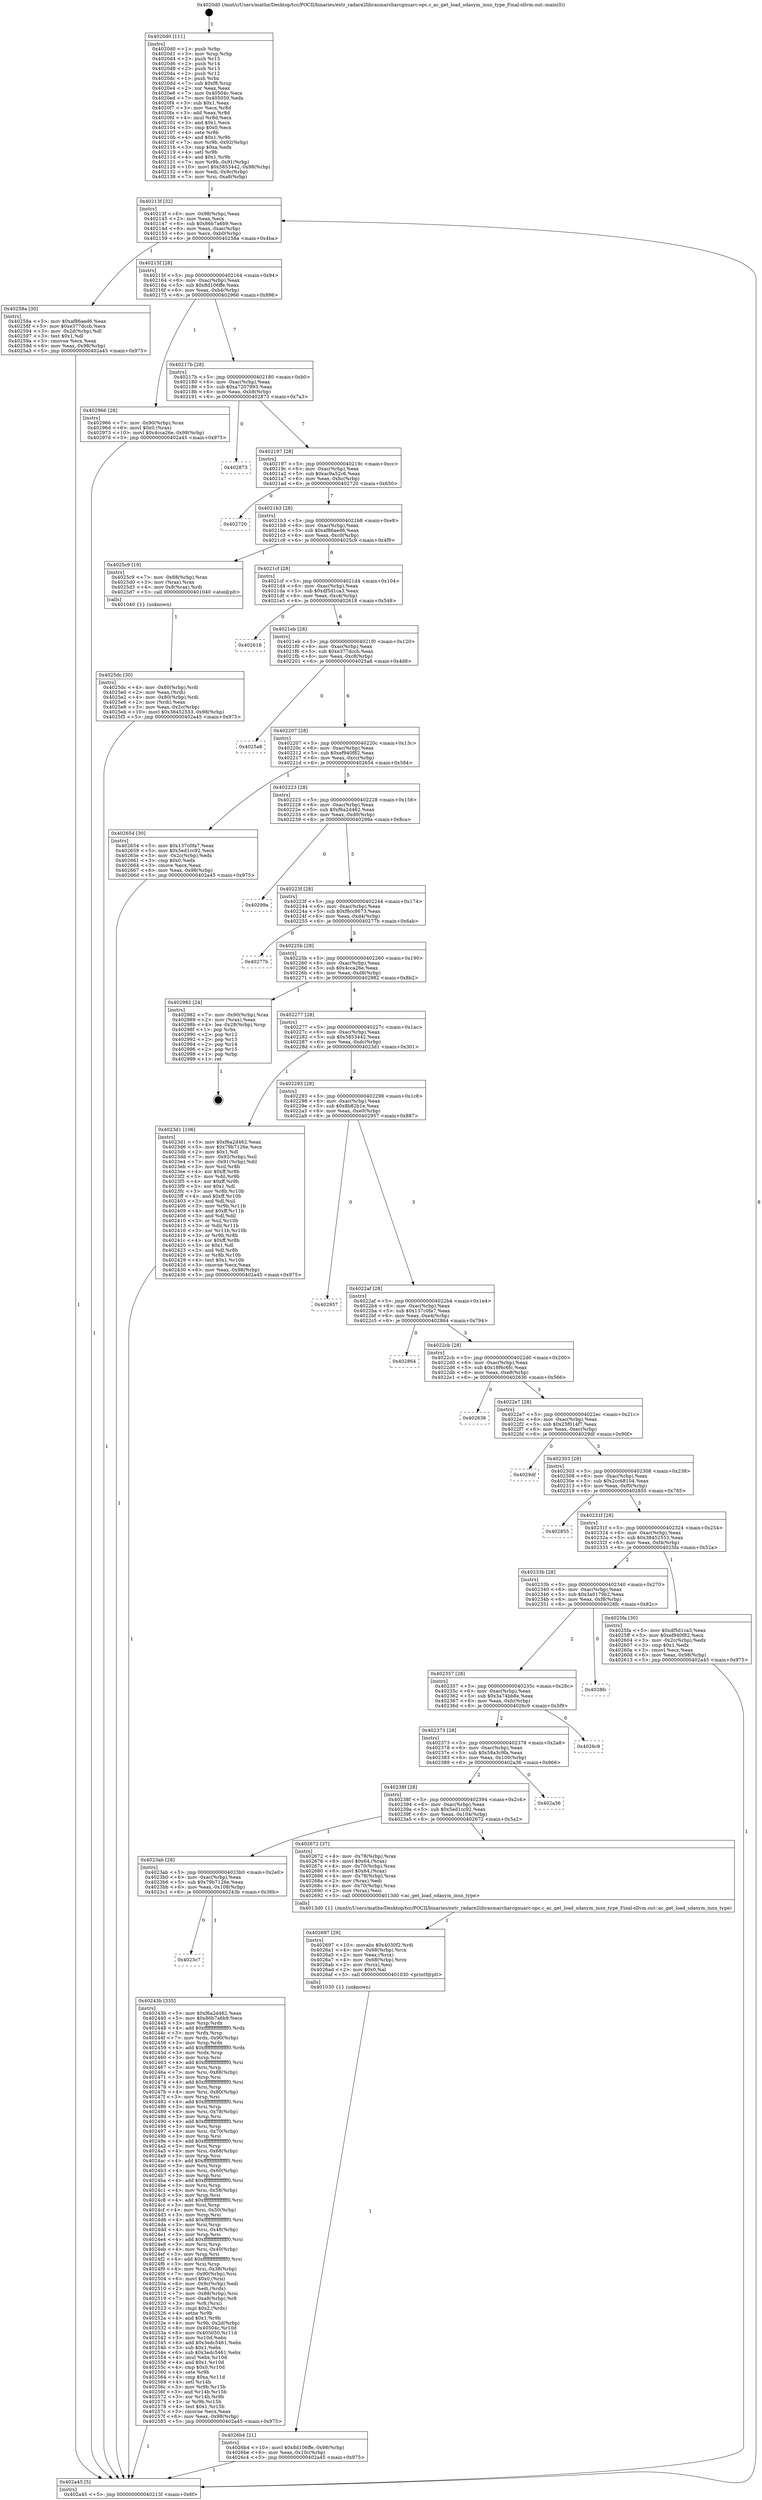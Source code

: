 digraph "0x4020d0" {
  label = "0x4020d0 (/mnt/c/Users/mathe/Desktop/tcc/POCII/binaries/extr_radare2librasmarcharcgnuarc-opc.c_ac_get_load_sdasym_insn_type_Final-ollvm.out::main(0))"
  labelloc = "t"
  node[shape=record]

  Entry [label="",width=0.3,height=0.3,shape=circle,fillcolor=black,style=filled]
  "0x40213f" [label="{
     0x40213f [32]\l
     | [instrs]\l
     &nbsp;&nbsp;0x40213f \<+6\>: mov -0x98(%rbp),%eax\l
     &nbsp;&nbsp;0x402145 \<+2\>: mov %eax,%ecx\l
     &nbsp;&nbsp;0x402147 \<+6\>: sub $0x86b7a6b9,%ecx\l
     &nbsp;&nbsp;0x40214d \<+6\>: mov %eax,-0xac(%rbp)\l
     &nbsp;&nbsp;0x402153 \<+6\>: mov %ecx,-0xb0(%rbp)\l
     &nbsp;&nbsp;0x402159 \<+6\>: je 000000000040258a \<main+0x4ba\>\l
  }"]
  "0x40258a" [label="{
     0x40258a [30]\l
     | [instrs]\l
     &nbsp;&nbsp;0x40258a \<+5\>: mov $0xaf86aed6,%eax\l
     &nbsp;&nbsp;0x40258f \<+5\>: mov $0xe377dccb,%ecx\l
     &nbsp;&nbsp;0x402594 \<+3\>: mov -0x2d(%rbp),%dl\l
     &nbsp;&nbsp;0x402597 \<+3\>: test $0x1,%dl\l
     &nbsp;&nbsp;0x40259a \<+3\>: cmovne %ecx,%eax\l
     &nbsp;&nbsp;0x40259d \<+6\>: mov %eax,-0x98(%rbp)\l
     &nbsp;&nbsp;0x4025a3 \<+5\>: jmp 0000000000402a45 \<main+0x975\>\l
  }"]
  "0x40215f" [label="{
     0x40215f [28]\l
     | [instrs]\l
     &nbsp;&nbsp;0x40215f \<+5\>: jmp 0000000000402164 \<main+0x94\>\l
     &nbsp;&nbsp;0x402164 \<+6\>: mov -0xac(%rbp),%eax\l
     &nbsp;&nbsp;0x40216a \<+5\>: sub $0x8d106ffe,%eax\l
     &nbsp;&nbsp;0x40216f \<+6\>: mov %eax,-0xb4(%rbp)\l
     &nbsp;&nbsp;0x402175 \<+6\>: je 0000000000402966 \<main+0x896\>\l
  }"]
  Exit [label="",width=0.3,height=0.3,shape=circle,fillcolor=black,style=filled,peripheries=2]
  "0x402966" [label="{
     0x402966 [28]\l
     | [instrs]\l
     &nbsp;&nbsp;0x402966 \<+7\>: mov -0x90(%rbp),%rax\l
     &nbsp;&nbsp;0x40296d \<+6\>: movl $0x0,(%rax)\l
     &nbsp;&nbsp;0x402973 \<+10\>: movl $0x4cca26e,-0x98(%rbp)\l
     &nbsp;&nbsp;0x40297d \<+5\>: jmp 0000000000402a45 \<main+0x975\>\l
  }"]
  "0x40217b" [label="{
     0x40217b [28]\l
     | [instrs]\l
     &nbsp;&nbsp;0x40217b \<+5\>: jmp 0000000000402180 \<main+0xb0\>\l
     &nbsp;&nbsp;0x402180 \<+6\>: mov -0xac(%rbp),%eax\l
     &nbsp;&nbsp;0x402186 \<+5\>: sub $0xa7207993,%eax\l
     &nbsp;&nbsp;0x40218b \<+6\>: mov %eax,-0xb8(%rbp)\l
     &nbsp;&nbsp;0x402191 \<+6\>: je 0000000000402873 \<main+0x7a3\>\l
  }"]
  "0x4026b4" [label="{
     0x4026b4 [21]\l
     | [instrs]\l
     &nbsp;&nbsp;0x4026b4 \<+10\>: movl $0x8d106ffe,-0x98(%rbp)\l
     &nbsp;&nbsp;0x4026be \<+6\>: mov %eax,-0x10c(%rbp)\l
     &nbsp;&nbsp;0x4026c4 \<+5\>: jmp 0000000000402a45 \<main+0x975\>\l
  }"]
  "0x402873" [label="{
     0x402873\l
  }", style=dashed]
  "0x402197" [label="{
     0x402197 [28]\l
     | [instrs]\l
     &nbsp;&nbsp;0x402197 \<+5\>: jmp 000000000040219c \<main+0xcc\>\l
     &nbsp;&nbsp;0x40219c \<+6\>: mov -0xac(%rbp),%eax\l
     &nbsp;&nbsp;0x4021a2 \<+5\>: sub $0xac9a52c6,%eax\l
     &nbsp;&nbsp;0x4021a7 \<+6\>: mov %eax,-0xbc(%rbp)\l
     &nbsp;&nbsp;0x4021ad \<+6\>: je 0000000000402720 \<main+0x650\>\l
  }"]
  "0x402697" [label="{
     0x402697 [29]\l
     | [instrs]\l
     &nbsp;&nbsp;0x402697 \<+10\>: movabs $0x4030f2,%rdi\l
     &nbsp;&nbsp;0x4026a1 \<+4\>: mov -0x68(%rbp),%rcx\l
     &nbsp;&nbsp;0x4026a5 \<+2\>: mov %eax,(%rcx)\l
     &nbsp;&nbsp;0x4026a7 \<+4\>: mov -0x68(%rbp),%rcx\l
     &nbsp;&nbsp;0x4026ab \<+2\>: mov (%rcx),%esi\l
     &nbsp;&nbsp;0x4026ad \<+2\>: mov $0x0,%al\l
     &nbsp;&nbsp;0x4026af \<+5\>: call 0000000000401030 \<printf@plt\>\l
     | [calls]\l
     &nbsp;&nbsp;0x401030 \{1\} (unknown)\l
  }"]
  "0x402720" [label="{
     0x402720\l
  }", style=dashed]
  "0x4021b3" [label="{
     0x4021b3 [28]\l
     | [instrs]\l
     &nbsp;&nbsp;0x4021b3 \<+5\>: jmp 00000000004021b8 \<main+0xe8\>\l
     &nbsp;&nbsp;0x4021b8 \<+6\>: mov -0xac(%rbp),%eax\l
     &nbsp;&nbsp;0x4021be \<+5\>: sub $0xaf86aed6,%eax\l
     &nbsp;&nbsp;0x4021c3 \<+6\>: mov %eax,-0xc0(%rbp)\l
     &nbsp;&nbsp;0x4021c9 \<+6\>: je 00000000004025c9 \<main+0x4f9\>\l
  }"]
  "0x4025dc" [label="{
     0x4025dc [30]\l
     | [instrs]\l
     &nbsp;&nbsp;0x4025dc \<+4\>: mov -0x80(%rbp),%rdi\l
     &nbsp;&nbsp;0x4025e0 \<+2\>: mov %eax,(%rdi)\l
     &nbsp;&nbsp;0x4025e2 \<+4\>: mov -0x80(%rbp),%rdi\l
     &nbsp;&nbsp;0x4025e6 \<+2\>: mov (%rdi),%eax\l
     &nbsp;&nbsp;0x4025e8 \<+3\>: mov %eax,-0x2c(%rbp)\l
     &nbsp;&nbsp;0x4025eb \<+10\>: movl $0x38452553,-0x98(%rbp)\l
     &nbsp;&nbsp;0x4025f5 \<+5\>: jmp 0000000000402a45 \<main+0x975\>\l
  }"]
  "0x4025c9" [label="{
     0x4025c9 [19]\l
     | [instrs]\l
     &nbsp;&nbsp;0x4025c9 \<+7\>: mov -0x88(%rbp),%rax\l
     &nbsp;&nbsp;0x4025d0 \<+3\>: mov (%rax),%rax\l
     &nbsp;&nbsp;0x4025d3 \<+4\>: mov 0x8(%rax),%rdi\l
     &nbsp;&nbsp;0x4025d7 \<+5\>: call 0000000000401040 \<atoi@plt\>\l
     | [calls]\l
     &nbsp;&nbsp;0x401040 \{1\} (unknown)\l
  }"]
  "0x4021cf" [label="{
     0x4021cf [28]\l
     | [instrs]\l
     &nbsp;&nbsp;0x4021cf \<+5\>: jmp 00000000004021d4 \<main+0x104\>\l
     &nbsp;&nbsp;0x4021d4 \<+6\>: mov -0xac(%rbp),%eax\l
     &nbsp;&nbsp;0x4021da \<+5\>: sub $0xdf5d1ca3,%eax\l
     &nbsp;&nbsp;0x4021df \<+6\>: mov %eax,-0xc4(%rbp)\l
     &nbsp;&nbsp;0x4021e5 \<+6\>: je 0000000000402618 \<main+0x548\>\l
  }"]
  "0x4023c7" [label="{
     0x4023c7\l
  }", style=dashed]
  "0x402618" [label="{
     0x402618\l
  }", style=dashed]
  "0x4021eb" [label="{
     0x4021eb [28]\l
     | [instrs]\l
     &nbsp;&nbsp;0x4021eb \<+5\>: jmp 00000000004021f0 \<main+0x120\>\l
     &nbsp;&nbsp;0x4021f0 \<+6\>: mov -0xac(%rbp),%eax\l
     &nbsp;&nbsp;0x4021f6 \<+5\>: sub $0xe377dccb,%eax\l
     &nbsp;&nbsp;0x4021fb \<+6\>: mov %eax,-0xc8(%rbp)\l
     &nbsp;&nbsp;0x402201 \<+6\>: je 00000000004025a8 \<main+0x4d8\>\l
  }"]
  "0x40243b" [label="{
     0x40243b [335]\l
     | [instrs]\l
     &nbsp;&nbsp;0x40243b \<+5\>: mov $0xf6a2d462,%eax\l
     &nbsp;&nbsp;0x402440 \<+5\>: mov $0x86b7a6b9,%ecx\l
     &nbsp;&nbsp;0x402445 \<+3\>: mov %rsp,%rdx\l
     &nbsp;&nbsp;0x402448 \<+4\>: add $0xfffffffffffffff0,%rdx\l
     &nbsp;&nbsp;0x40244c \<+3\>: mov %rdx,%rsp\l
     &nbsp;&nbsp;0x40244f \<+7\>: mov %rdx,-0x90(%rbp)\l
     &nbsp;&nbsp;0x402456 \<+3\>: mov %rsp,%rdx\l
     &nbsp;&nbsp;0x402459 \<+4\>: add $0xfffffffffffffff0,%rdx\l
     &nbsp;&nbsp;0x40245d \<+3\>: mov %rdx,%rsp\l
     &nbsp;&nbsp;0x402460 \<+3\>: mov %rsp,%rsi\l
     &nbsp;&nbsp;0x402463 \<+4\>: add $0xfffffffffffffff0,%rsi\l
     &nbsp;&nbsp;0x402467 \<+3\>: mov %rsi,%rsp\l
     &nbsp;&nbsp;0x40246a \<+7\>: mov %rsi,-0x88(%rbp)\l
     &nbsp;&nbsp;0x402471 \<+3\>: mov %rsp,%rsi\l
     &nbsp;&nbsp;0x402474 \<+4\>: add $0xfffffffffffffff0,%rsi\l
     &nbsp;&nbsp;0x402478 \<+3\>: mov %rsi,%rsp\l
     &nbsp;&nbsp;0x40247b \<+4\>: mov %rsi,-0x80(%rbp)\l
     &nbsp;&nbsp;0x40247f \<+3\>: mov %rsp,%rsi\l
     &nbsp;&nbsp;0x402482 \<+4\>: add $0xfffffffffffffff0,%rsi\l
     &nbsp;&nbsp;0x402486 \<+3\>: mov %rsi,%rsp\l
     &nbsp;&nbsp;0x402489 \<+4\>: mov %rsi,-0x78(%rbp)\l
     &nbsp;&nbsp;0x40248d \<+3\>: mov %rsp,%rsi\l
     &nbsp;&nbsp;0x402490 \<+4\>: add $0xfffffffffffffff0,%rsi\l
     &nbsp;&nbsp;0x402494 \<+3\>: mov %rsi,%rsp\l
     &nbsp;&nbsp;0x402497 \<+4\>: mov %rsi,-0x70(%rbp)\l
     &nbsp;&nbsp;0x40249b \<+3\>: mov %rsp,%rsi\l
     &nbsp;&nbsp;0x40249e \<+4\>: add $0xfffffffffffffff0,%rsi\l
     &nbsp;&nbsp;0x4024a2 \<+3\>: mov %rsi,%rsp\l
     &nbsp;&nbsp;0x4024a5 \<+4\>: mov %rsi,-0x68(%rbp)\l
     &nbsp;&nbsp;0x4024a9 \<+3\>: mov %rsp,%rsi\l
     &nbsp;&nbsp;0x4024ac \<+4\>: add $0xfffffffffffffff0,%rsi\l
     &nbsp;&nbsp;0x4024b0 \<+3\>: mov %rsi,%rsp\l
     &nbsp;&nbsp;0x4024b3 \<+4\>: mov %rsi,-0x60(%rbp)\l
     &nbsp;&nbsp;0x4024b7 \<+3\>: mov %rsp,%rsi\l
     &nbsp;&nbsp;0x4024ba \<+4\>: add $0xfffffffffffffff0,%rsi\l
     &nbsp;&nbsp;0x4024be \<+3\>: mov %rsi,%rsp\l
     &nbsp;&nbsp;0x4024c1 \<+4\>: mov %rsi,-0x58(%rbp)\l
     &nbsp;&nbsp;0x4024c5 \<+3\>: mov %rsp,%rsi\l
     &nbsp;&nbsp;0x4024c8 \<+4\>: add $0xfffffffffffffff0,%rsi\l
     &nbsp;&nbsp;0x4024cc \<+3\>: mov %rsi,%rsp\l
     &nbsp;&nbsp;0x4024cf \<+4\>: mov %rsi,-0x50(%rbp)\l
     &nbsp;&nbsp;0x4024d3 \<+3\>: mov %rsp,%rsi\l
     &nbsp;&nbsp;0x4024d6 \<+4\>: add $0xfffffffffffffff0,%rsi\l
     &nbsp;&nbsp;0x4024da \<+3\>: mov %rsi,%rsp\l
     &nbsp;&nbsp;0x4024dd \<+4\>: mov %rsi,-0x48(%rbp)\l
     &nbsp;&nbsp;0x4024e1 \<+3\>: mov %rsp,%rsi\l
     &nbsp;&nbsp;0x4024e4 \<+4\>: add $0xfffffffffffffff0,%rsi\l
     &nbsp;&nbsp;0x4024e8 \<+3\>: mov %rsi,%rsp\l
     &nbsp;&nbsp;0x4024eb \<+4\>: mov %rsi,-0x40(%rbp)\l
     &nbsp;&nbsp;0x4024ef \<+3\>: mov %rsp,%rsi\l
     &nbsp;&nbsp;0x4024f2 \<+4\>: add $0xfffffffffffffff0,%rsi\l
     &nbsp;&nbsp;0x4024f6 \<+3\>: mov %rsi,%rsp\l
     &nbsp;&nbsp;0x4024f9 \<+4\>: mov %rsi,-0x38(%rbp)\l
     &nbsp;&nbsp;0x4024fd \<+7\>: mov -0x90(%rbp),%rsi\l
     &nbsp;&nbsp;0x402504 \<+6\>: movl $0x0,(%rsi)\l
     &nbsp;&nbsp;0x40250a \<+6\>: mov -0x9c(%rbp),%edi\l
     &nbsp;&nbsp;0x402510 \<+2\>: mov %edi,(%rdx)\l
     &nbsp;&nbsp;0x402512 \<+7\>: mov -0x88(%rbp),%rsi\l
     &nbsp;&nbsp;0x402519 \<+7\>: mov -0xa8(%rbp),%r8\l
     &nbsp;&nbsp;0x402520 \<+3\>: mov %r8,(%rsi)\l
     &nbsp;&nbsp;0x402523 \<+3\>: cmpl $0x2,(%rdx)\l
     &nbsp;&nbsp;0x402526 \<+4\>: setne %r9b\l
     &nbsp;&nbsp;0x40252a \<+4\>: and $0x1,%r9b\l
     &nbsp;&nbsp;0x40252e \<+4\>: mov %r9b,-0x2d(%rbp)\l
     &nbsp;&nbsp;0x402532 \<+8\>: mov 0x40504c,%r10d\l
     &nbsp;&nbsp;0x40253a \<+8\>: mov 0x405050,%r11d\l
     &nbsp;&nbsp;0x402542 \<+3\>: mov %r10d,%ebx\l
     &nbsp;&nbsp;0x402545 \<+6\>: add $0x3edc5461,%ebx\l
     &nbsp;&nbsp;0x40254b \<+3\>: sub $0x1,%ebx\l
     &nbsp;&nbsp;0x40254e \<+6\>: sub $0x3edc5461,%ebx\l
     &nbsp;&nbsp;0x402554 \<+4\>: imul %ebx,%r10d\l
     &nbsp;&nbsp;0x402558 \<+4\>: and $0x1,%r10d\l
     &nbsp;&nbsp;0x40255c \<+4\>: cmp $0x0,%r10d\l
     &nbsp;&nbsp;0x402560 \<+4\>: sete %r9b\l
     &nbsp;&nbsp;0x402564 \<+4\>: cmp $0xa,%r11d\l
     &nbsp;&nbsp;0x402568 \<+4\>: setl %r14b\l
     &nbsp;&nbsp;0x40256c \<+3\>: mov %r9b,%r15b\l
     &nbsp;&nbsp;0x40256f \<+3\>: and %r14b,%r15b\l
     &nbsp;&nbsp;0x402572 \<+3\>: xor %r14b,%r9b\l
     &nbsp;&nbsp;0x402575 \<+3\>: or %r9b,%r15b\l
     &nbsp;&nbsp;0x402578 \<+4\>: test $0x1,%r15b\l
     &nbsp;&nbsp;0x40257c \<+3\>: cmovne %ecx,%eax\l
     &nbsp;&nbsp;0x40257f \<+6\>: mov %eax,-0x98(%rbp)\l
     &nbsp;&nbsp;0x402585 \<+5\>: jmp 0000000000402a45 \<main+0x975\>\l
  }"]
  "0x4025a8" [label="{
     0x4025a8\l
  }", style=dashed]
  "0x402207" [label="{
     0x402207 [28]\l
     | [instrs]\l
     &nbsp;&nbsp;0x402207 \<+5\>: jmp 000000000040220c \<main+0x13c\>\l
     &nbsp;&nbsp;0x40220c \<+6\>: mov -0xac(%rbp),%eax\l
     &nbsp;&nbsp;0x402212 \<+5\>: sub $0xef940f82,%eax\l
     &nbsp;&nbsp;0x402217 \<+6\>: mov %eax,-0xcc(%rbp)\l
     &nbsp;&nbsp;0x40221d \<+6\>: je 0000000000402654 \<main+0x584\>\l
  }"]
  "0x4023ab" [label="{
     0x4023ab [28]\l
     | [instrs]\l
     &nbsp;&nbsp;0x4023ab \<+5\>: jmp 00000000004023b0 \<main+0x2e0\>\l
     &nbsp;&nbsp;0x4023b0 \<+6\>: mov -0xac(%rbp),%eax\l
     &nbsp;&nbsp;0x4023b6 \<+5\>: sub $0x79b7126e,%eax\l
     &nbsp;&nbsp;0x4023bb \<+6\>: mov %eax,-0x108(%rbp)\l
     &nbsp;&nbsp;0x4023c1 \<+6\>: je 000000000040243b \<main+0x36b\>\l
  }"]
  "0x402654" [label="{
     0x402654 [30]\l
     | [instrs]\l
     &nbsp;&nbsp;0x402654 \<+5\>: mov $0x137c0fa7,%eax\l
     &nbsp;&nbsp;0x402659 \<+5\>: mov $0x5ed1cc92,%ecx\l
     &nbsp;&nbsp;0x40265e \<+3\>: mov -0x2c(%rbp),%edx\l
     &nbsp;&nbsp;0x402661 \<+3\>: cmp $0x0,%edx\l
     &nbsp;&nbsp;0x402664 \<+3\>: cmove %ecx,%eax\l
     &nbsp;&nbsp;0x402667 \<+6\>: mov %eax,-0x98(%rbp)\l
     &nbsp;&nbsp;0x40266d \<+5\>: jmp 0000000000402a45 \<main+0x975\>\l
  }"]
  "0x402223" [label="{
     0x402223 [28]\l
     | [instrs]\l
     &nbsp;&nbsp;0x402223 \<+5\>: jmp 0000000000402228 \<main+0x158\>\l
     &nbsp;&nbsp;0x402228 \<+6\>: mov -0xac(%rbp),%eax\l
     &nbsp;&nbsp;0x40222e \<+5\>: sub $0xf6a2d462,%eax\l
     &nbsp;&nbsp;0x402233 \<+6\>: mov %eax,-0xd0(%rbp)\l
     &nbsp;&nbsp;0x402239 \<+6\>: je 000000000040299a \<main+0x8ca\>\l
  }"]
  "0x402672" [label="{
     0x402672 [37]\l
     | [instrs]\l
     &nbsp;&nbsp;0x402672 \<+4\>: mov -0x78(%rbp),%rax\l
     &nbsp;&nbsp;0x402676 \<+6\>: movl $0x64,(%rax)\l
     &nbsp;&nbsp;0x40267c \<+4\>: mov -0x70(%rbp),%rax\l
     &nbsp;&nbsp;0x402680 \<+6\>: movl $0x64,(%rax)\l
     &nbsp;&nbsp;0x402686 \<+4\>: mov -0x78(%rbp),%rax\l
     &nbsp;&nbsp;0x40268a \<+2\>: mov (%rax),%edi\l
     &nbsp;&nbsp;0x40268c \<+4\>: mov -0x70(%rbp),%rax\l
     &nbsp;&nbsp;0x402690 \<+2\>: mov (%rax),%esi\l
     &nbsp;&nbsp;0x402692 \<+5\>: call 00000000004013d0 \<ac_get_load_sdasym_insn_type\>\l
     | [calls]\l
     &nbsp;&nbsp;0x4013d0 \{1\} (/mnt/c/Users/mathe/Desktop/tcc/POCII/binaries/extr_radare2librasmarcharcgnuarc-opc.c_ac_get_load_sdasym_insn_type_Final-ollvm.out::ac_get_load_sdasym_insn_type)\l
  }"]
  "0x40299a" [label="{
     0x40299a\l
  }", style=dashed]
  "0x40223f" [label="{
     0x40223f [28]\l
     | [instrs]\l
     &nbsp;&nbsp;0x40223f \<+5\>: jmp 0000000000402244 \<main+0x174\>\l
     &nbsp;&nbsp;0x402244 \<+6\>: mov -0xac(%rbp),%eax\l
     &nbsp;&nbsp;0x40224a \<+5\>: sub $0xf8cc8673,%eax\l
     &nbsp;&nbsp;0x40224f \<+6\>: mov %eax,-0xd4(%rbp)\l
     &nbsp;&nbsp;0x402255 \<+6\>: je 000000000040277b \<main+0x6ab\>\l
  }"]
  "0x40238f" [label="{
     0x40238f [28]\l
     | [instrs]\l
     &nbsp;&nbsp;0x40238f \<+5\>: jmp 0000000000402394 \<main+0x2c4\>\l
     &nbsp;&nbsp;0x402394 \<+6\>: mov -0xac(%rbp),%eax\l
     &nbsp;&nbsp;0x40239a \<+5\>: sub $0x5ed1cc92,%eax\l
     &nbsp;&nbsp;0x40239f \<+6\>: mov %eax,-0x104(%rbp)\l
     &nbsp;&nbsp;0x4023a5 \<+6\>: je 0000000000402672 \<main+0x5a2\>\l
  }"]
  "0x40277b" [label="{
     0x40277b\l
  }", style=dashed]
  "0x40225b" [label="{
     0x40225b [28]\l
     | [instrs]\l
     &nbsp;&nbsp;0x40225b \<+5\>: jmp 0000000000402260 \<main+0x190\>\l
     &nbsp;&nbsp;0x402260 \<+6\>: mov -0xac(%rbp),%eax\l
     &nbsp;&nbsp;0x402266 \<+5\>: sub $0x4cca26e,%eax\l
     &nbsp;&nbsp;0x40226b \<+6\>: mov %eax,-0xd8(%rbp)\l
     &nbsp;&nbsp;0x402271 \<+6\>: je 0000000000402982 \<main+0x8b2\>\l
  }"]
  "0x402a36" [label="{
     0x402a36\l
  }", style=dashed]
  "0x402982" [label="{
     0x402982 [24]\l
     | [instrs]\l
     &nbsp;&nbsp;0x402982 \<+7\>: mov -0x90(%rbp),%rax\l
     &nbsp;&nbsp;0x402989 \<+2\>: mov (%rax),%eax\l
     &nbsp;&nbsp;0x40298b \<+4\>: lea -0x28(%rbp),%rsp\l
     &nbsp;&nbsp;0x40298f \<+1\>: pop %rbx\l
     &nbsp;&nbsp;0x402990 \<+2\>: pop %r12\l
     &nbsp;&nbsp;0x402992 \<+2\>: pop %r13\l
     &nbsp;&nbsp;0x402994 \<+2\>: pop %r14\l
     &nbsp;&nbsp;0x402996 \<+2\>: pop %r15\l
     &nbsp;&nbsp;0x402998 \<+1\>: pop %rbp\l
     &nbsp;&nbsp;0x402999 \<+1\>: ret\l
  }"]
  "0x402277" [label="{
     0x402277 [28]\l
     | [instrs]\l
     &nbsp;&nbsp;0x402277 \<+5\>: jmp 000000000040227c \<main+0x1ac\>\l
     &nbsp;&nbsp;0x40227c \<+6\>: mov -0xac(%rbp),%eax\l
     &nbsp;&nbsp;0x402282 \<+5\>: sub $0x5853442,%eax\l
     &nbsp;&nbsp;0x402287 \<+6\>: mov %eax,-0xdc(%rbp)\l
     &nbsp;&nbsp;0x40228d \<+6\>: je 00000000004023d1 \<main+0x301\>\l
  }"]
  "0x402373" [label="{
     0x402373 [28]\l
     | [instrs]\l
     &nbsp;&nbsp;0x402373 \<+5\>: jmp 0000000000402378 \<main+0x2a8\>\l
     &nbsp;&nbsp;0x402378 \<+6\>: mov -0xac(%rbp),%eax\l
     &nbsp;&nbsp;0x40237e \<+5\>: sub $0x58a3c9fa,%eax\l
     &nbsp;&nbsp;0x402383 \<+6\>: mov %eax,-0x100(%rbp)\l
     &nbsp;&nbsp;0x402389 \<+6\>: je 0000000000402a36 \<main+0x966\>\l
  }"]
  "0x4023d1" [label="{
     0x4023d1 [106]\l
     | [instrs]\l
     &nbsp;&nbsp;0x4023d1 \<+5\>: mov $0xf6a2d462,%eax\l
     &nbsp;&nbsp;0x4023d6 \<+5\>: mov $0x79b7126e,%ecx\l
     &nbsp;&nbsp;0x4023db \<+2\>: mov $0x1,%dl\l
     &nbsp;&nbsp;0x4023dd \<+7\>: mov -0x92(%rbp),%sil\l
     &nbsp;&nbsp;0x4023e4 \<+7\>: mov -0x91(%rbp),%dil\l
     &nbsp;&nbsp;0x4023eb \<+3\>: mov %sil,%r8b\l
     &nbsp;&nbsp;0x4023ee \<+4\>: xor $0xff,%r8b\l
     &nbsp;&nbsp;0x4023f2 \<+3\>: mov %dil,%r9b\l
     &nbsp;&nbsp;0x4023f5 \<+4\>: xor $0xff,%r9b\l
     &nbsp;&nbsp;0x4023f9 \<+3\>: xor $0x1,%dl\l
     &nbsp;&nbsp;0x4023fc \<+3\>: mov %r8b,%r10b\l
     &nbsp;&nbsp;0x4023ff \<+4\>: and $0xff,%r10b\l
     &nbsp;&nbsp;0x402403 \<+3\>: and %dl,%sil\l
     &nbsp;&nbsp;0x402406 \<+3\>: mov %r9b,%r11b\l
     &nbsp;&nbsp;0x402409 \<+4\>: and $0xff,%r11b\l
     &nbsp;&nbsp;0x40240d \<+3\>: and %dl,%dil\l
     &nbsp;&nbsp;0x402410 \<+3\>: or %sil,%r10b\l
     &nbsp;&nbsp;0x402413 \<+3\>: or %dil,%r11b\l
     &nbsp;&nbsp;0x402416 \<+3\>: xor %r11b,%r10b\l
     &nbsp;&nbsp;0x402419 \<+3\>: or %r9b,%r8b\l
     &nbsp;&nbsp;0x40241c \<+4\>: xor $0xff,%r8b\l
     &nbsp;&nbsp;0x402420 \<+3\>: or $0x1,%dl\l
     &nbsp;&nbsp;0x402423 \<+3\>: and %dl,%r8b\l
     &nbsp;&nbsp;0x402426 \<+3\>: or %r8b,%r10b\l
     &nbsp;&nbsp;0x402429 \<+4\>: test $0x1,%r10b\l
     &nbsp;&nbsp;0x40242d \<+3\>: cmovne %ecx,%eax\l
     &nbsp;&nbsp;0x402430 \<+6\>: mov %eax,-0x98(%rbp)\l
     &nbsp;&nbsp;0x402436 \<+5\>: jmp 0000000000402a45 \<main+0x975\>\l
  }"]
  "0x402293" [label="{
     0x402293 [28]\l
     | [instrs]\l
     &nbsp;&nbsp;0x402293 \<+5\>: jmp 0000000000402298 \<main+0x1c8\>\l
     &nbsp;&nbsp;0x402298 \<+6\>: mov -0xac(%rbp),%eax\l
     &nbsp;&nbsp;0x40229e \<+5\>: sub $0x8b82b1e,%eax\l
     &nbsp;&nbsp;0x4022a3 \<+6\>: mov %eax,-0xe0(%rbp)\l
     &nbsp;&nbsp;0x4022a9 \<+6\>: je 0000000000402957 \<main+0x887\>\l
  }"]
  "0x402a45" [label="{
     0x402a45 [5]\l
     | [instrs]\l
     &nbsp;&nbsp;0x402a45 \<+5\>: jmp 000000000040213f \<main+0x6f\>\l
  }"]
  "0x4020d0" [label="{
     0x4020d0 [111]\l
     | [instrs]\l
     &nbsp;&nbsp;0x4020d0 \<+1\>: push %rbp\l
     &nbsp;&nbsp;0x4020d1 \<+3\>: mov %rsp,%rbp\l
     &nbsp;&nbsp;0x4020d4 \<+2\>: push %r15\l
     &nbsp;&nbsp;0x4020d6 \<+2\>: push %r14\l
     &nbsp;&nbsp;0x4020d8 \<+2\>: push %r13\l
     &nbsp;&nbsp;0x4020da \<+2\>: push %r12\l
     &nbsp;&nbsp;0x4020dc \<+1\>: push %rbx\l
     &nbsp;&nbsp;0x4020dd \<+7\>: sub $0xf8,%rsp\l
     &nbsp;&nbsp;0x4020e4 \<+2\>: xor %eax,%eax\l
     &nbsp;&nbsp;0x4020e6 \<+7\>: mov 0x40504c,%ecx\l
     &nbsp;&nbsp;0x4020ed \<+7\>: mov 0x405050,%edx\l
     &nbsp;&nbsp;0x4020f4 \<+3\>: sub $0x1,%eax\l
     &nbsp;&nbsp;0x4020f7 \<+3\>: mov %ecx,%r8d\l
     &nbsp;&nbsp;0x4020fa \<+3\>: add %eax,%r8d\l
     &nbsp;&nbsp;0x4020fd \<+4\>: imul %r8d,%ecx\l
     &nbsp;&nbsp;0x402101 \<+3\>: and $0x1,%ecx\l
     &nbsp;&nbsp;0x402104 \<+3\>: cmp $0x0,%ecx\l
     &nbsp;&nbsp;0x402107 \<+4\>: sete %r9b\l
     &nbsp;&nbsp;0x40210b \<+4\>: and $0x1,%r9b\l
     &nbsp;&nbsp;0x40210f \<+7\>: mov %r9b,-0x92(%rbp)\l
     &nbsp;&nbsp;0x402116 \<+3\>: cmp $0xa,%edx\l
     &nbsp;&nbsp;0x402119 \<+4\>: setl %r9b\l
     &nbsp;&nbsp;0x40211d \<+4\>: and $0x1,%r9b\l
     &nbsp;&nbsp;0x402121 \<+7\>: mov %r9b,-0x91(%rbp)\l
     &nbsp;&nbsp;0x402128 \<+10\>: movl $0x5853442,-0x98(%rbp)\l
     &nbsp;&nbsp;0x402132 \<+6\>: mov %edi,-0x9c(%rbp)\l
     &nbsp;&nbsp;0x402138 \<+7\>: mov %rsi,-0xa8(%rbp)\l
  }"]
  "0x4026c9" [label="{
     0x4026c9\l
  }", style=dashed]
  "0x402957" [label="{
     0x402957\l
  }", style=dashed]
  "0x4022af" [label="{
     0x4022af [28]\l
     | [instrs]\l
     &nbsp;&nbsp;0x4022af \<+5\>: jmp 00000000004022b4 \<main+0x1e4\>\l
     &nbsp;&nbsp;0x4022b4 \<+6\>: mov -0xac(%rbp),%eax\l
     &nbsp;&nbsp;0x4022ba \<+5\>: sub $0x137c0fa7,%eax\l
     &nbsp;&nbsp;0x4022bf \<+6\>: mov %eax,-0xe4(%rbp)\l
     &nbsp;&nbsp;0x4022c5 \<+6\>: je 0000000000402864 \<main+0x794\>\l
  }"]
  "0x402357" [label="{
     0x402357 [28]\l
     | [instrs]\l
     &nbsp;&nbsp;0x402357 \<+5\>: jmp 000000000040235c \<main+0x28c\>\l
     &nbsp;&nbsp;0x40235c \<+6\>: mov -0xac(%rbp),%eax\l
     &nbsp;&nbsp;0x402362 \<+5\>: sub $0x3a74bb8e,%eax\l
     &nbsp;&nbsp;0x402367 \<+6\>: mov %eax,-0xfc(%rbp)\l
     &nbsp;&nbsp;0x40236d \<+6\>: je 00000000004026c9 \<main+0x5f9\>\l
  }"]
  "0x402864" [label="{
     0x402864\l
  }", style=dashed]
  "0x4022cb" [label="{
     0x4022cb [28]\l
     | [instrs]\l
     &nbsp;&nbsp;0x4022cb \<+5\>: jmp 00000000004022d0 \<main+0x200\>\l
     &nbsp;&nbsp;0x4022d0 \<+6\>: mov -0xac(%rbp),%eax\l
     &nbsp;&nbsp;0x4022d6 \<+5\>: sub $0x18f6c6fc,%eax\l
     &nbsp;&nbsp;0x4022db \<+6\>: mov %eax,-0xe8(%rbp)\l
     &nbsp;&nbsp;0x4022e1 \<+6\>: je 0000000000402636 \<main+0x566\>\l
  }"]
  "0x4028fc" [label="{
     0x4028fc\l
  }", style=dashed]
  "0x402636" [label="{
     0x402636\l
  }", style=dashed]
  "0x4022e7" [label="{
     0x4022e7 [28]\l
     | [instrs]\l
     &nbsp;&nbsp;0x4022e7 \<+5\>: jmp 00000000004022ec \<main+0x21c\>\l
     &nbsp;&nbsp;0x4022ec \<+6\>: mov -0xac(%rbp),%eax\l
     &nbsp;&nbsp;0x4022f2 \<+5\>: sub $0x25f014f7,%eax\l
     &nbsp;&nbsp;0x4022f7 \<+6\>: mov %eax,-0xec(%rbp)\l
     &nbsp;&nbsp;0x4022fd \<+6\>: je 00000000004029df \<main+0x90f\>\l
  }"]
  "0x40233b" [label="{
     0x40233b [28]\l
     | [instrs]\l
     &nbsp;&nbsp;0x40233b \<+5\>: jmp 0000000000402340 \<main+0x270\>\l
     &nbsp;&nbsp;0x402340 \<+6\>: mov -0xac(%rbp),%eax\l
     &nbsp;&nbsp;0x402346 \<+5\>: sub $0x3a0179b2,%eax\l
     &nbsp;&nbsp;0x40234b \<+6\>: mov %eax,-0xf8(%rbp)\l
     &nbsp;&nbsp;0x402351 \<+6\>: je 00000000004028fc \<main+0x82c\>\l
  }"]
  "0x4029df" [label="{
     0x4029df\l
  }", style=dashed]
  "0x402303" [label="{
     0x402303 [28]\l
     | [instrs]\l
     &nbsp;&nbsp;0x402303 \<+5\>: jmp 0000000000402308 \<main+0x238\>\l
     &nbsp;&nbsp;0x402308 \<+6\>: mov -0xac(%rbp),%eax\l
     &nbsp;&nbsp;0x40230e \<+5\>: sub $0x2cc68104,%eax\l
     &nbsp;&nbsp;0x402313 \<+6\>: mov %eax,-0xf0(%rbp)\l
     &nbsp;&nbsp;0x402319 \<+6\>: je 0000000000402855 \<main+0x785\>\l
  }"]
  "0x4025fa" [label="{
     0x4025fa [30]\l
     | [instrs]\l
     &nbsp;&nbsp;0x4025fa \<+5\>: mov $0xdf5d1ca3,%eax\l
     &nbsp;&nbsp;0x4025ff \<+5\>: mov $0xef940f82,%ecx\l
     &nbsp;&nbsp;0x402604 \<+3\>: mov -0x2c(%rbp),%edx\l
     &nbsp;&nbsp;0x402607 \<+3\>: cmp $0x1,%edx\l
     &nbsp;&nbsp;0x40260a \<+3\>: cmovl %ecx,%eax\l
     &nbsp;&nbsp;0x40260d \<+6\>: mov %eax,-0x98(%rbp)\l
     &nbsp;&nbsp;0x402613 \<+5\>: jmp 0000000000402a45 \<main+0x975\>\l
  }"]
  "0x402855" [label="{
     0x402855\l
  }", style=dashed]
  "0x40231f" [label="{
     0x40231f [28]\l
     | [instrs]\l
     &nbsp;&nbsp;0x40231f \<+5\>: jmp 0000000000402324 \<main+0x254\>\l
     &nbsp;&nbsp;0x402324 \<+6\>: mov -0xac(%rbp),%eax\l
     &nbsp;&nbsp;0x40232a \<+5\>: sub $0x38452553,%eax\l
     &nbsp;&nbsp;0x40232f \<+6\>: mov %eax,-0xf4(%rbp)\l
     &nbsp;&nbsp;0x402335 \<+6\>: je 00000000004025fa \<main+0x52a\>\l
  }"]
  Entry -> "0x4020d0" [label=" 1"]
  "0x40213f" -> "0x40258a" [label=" 1"]
  "0x40213f" -> "0x40215f" [label=" 8"]
  "0x402982" -> Exit [label=" 1"]
  "0x40215f" -> "0x402966" [label=" 1"]
  "0x40215f" -> "0x40217b" [label=" 7"]
  "0x402966" -> "0x402a45" [label=" 1"]
  "0x40217b" -> "0x402873" [label=" 0"]
  "0x40217b" -> "0x402197" [label=" 7"]
  "0x4026b4" -> "0x402a45" [label=" 1"]
  "0x402197" -> "0x402720" [label=" 0"]
  "0x402197" -> "0x4021b3" [label=" 7"]
  "0x402697" -> "0x4026b4" [label=" 1"]
  "0x4021b3" -> "0x4025c9" [label=" 1"]
  "0x4021b3" -> "0x4021cf" [label=" 6"]
  "0x402672" -> "0x402697" [label=" 1"]
  "0x4021cf" -> "0x402618" [label=" 0"]
  "0x4021cf" -> "0x4021eb" [label=" 6"]
  "0x4025fa" -> "0x402a45" [label=" 1"]
  "0x4021eb" -> "0x4025a8" [label=" 0"]
  "0x4021eb" -> "0x402207" [label=" 6"]
  "0x4025dc" -> "0x402a45" [label=" 1"]
  "0x402207" -> "0x402654" [label=" 1"]
  "0x402207" -> "0x402223" [label=" 5"]
  "0x40258a" -> "0x402a45" [label=" 1"]
  "0x402223" -> "0x40299a" [label=" 0"]
  "0x402223" -> "0x40223f" [label=" 5"]
  "0x40243b" -> "0x402a45" [label=" 1"]
  "0x40223f" -> "0x40277b" [label=" 0"]
  "0x40223f" -> "0x40225b" [label=" 5"]
  "0x4023ab" -> "0x4023c7" [label=" 0"]
  "0x40225b" -> "0x402982" [label=" 1"]
  "0x40225b" -> "0x402277" [label=" 4"]
  "0x4023ab" -> "0x40243b" [label=" 1"]
  "0x402277" -> "0x4023d1" [label=" 1"]
  "0x402277" -> "0x402293" [label=" 3"]
  "0x4023d1" -> "0x402a45" [label=" 1"]
  "0x4020d0" -> "0x40213f" [label=" 1"]
  "0x402a45" -> "0x40213f" [label=" 8"]
  "0x40238f" -> "0x4023ab" [label=" 1"]
  "0x402293" -> "0x402957" [label=" 0"]
  "0x402293" -> "0x4022af" [label=" 3"]
  "0x40238f" -> "0x402672" [label=" 1"]
  "0x4022af" -> "0x402864" [label=" 0"]
  "0x4022af" -> "0x4022cb" [label=" 3"]
  "0x402373" -> "0x40238f" [label=" 2"]
  "0x4022cb" -> "0x402636" [label=" 0"]
  "0x4022cb" -> "0x4022e7" [label=" 3"]
  "0x402373" -> "0x402a36" [label=" 0"]
  "0x4022e7" -> "0x4029df" [label=" 0"]
  "0x4022e7" -> "0x402303" [label=" 3"]
  "0x402357" -> "0x402373" [label=" 2"]
  "0x402303" -> "0x402855" [label=" 0"]
  "0x402303" -> "0x40231f" [label=" 3"]
  "0x402357" -> "0x4026c9" [label=" 0"]
  "0x40231f" -> "0x4025fa" [label=" 1"]
  "0x40231f" -> "0x40233b" [label=" 2"]
  "0x4025c9" -> "0x4025dc" [label=" 1"]
  "0x40233b" -> "0x4028fc" [label=" 0"]
  "0x40233b" -> "0x402357" [label=" 2"]
  "0x402654" -> "0x402a45" [label=" 1"]
}
